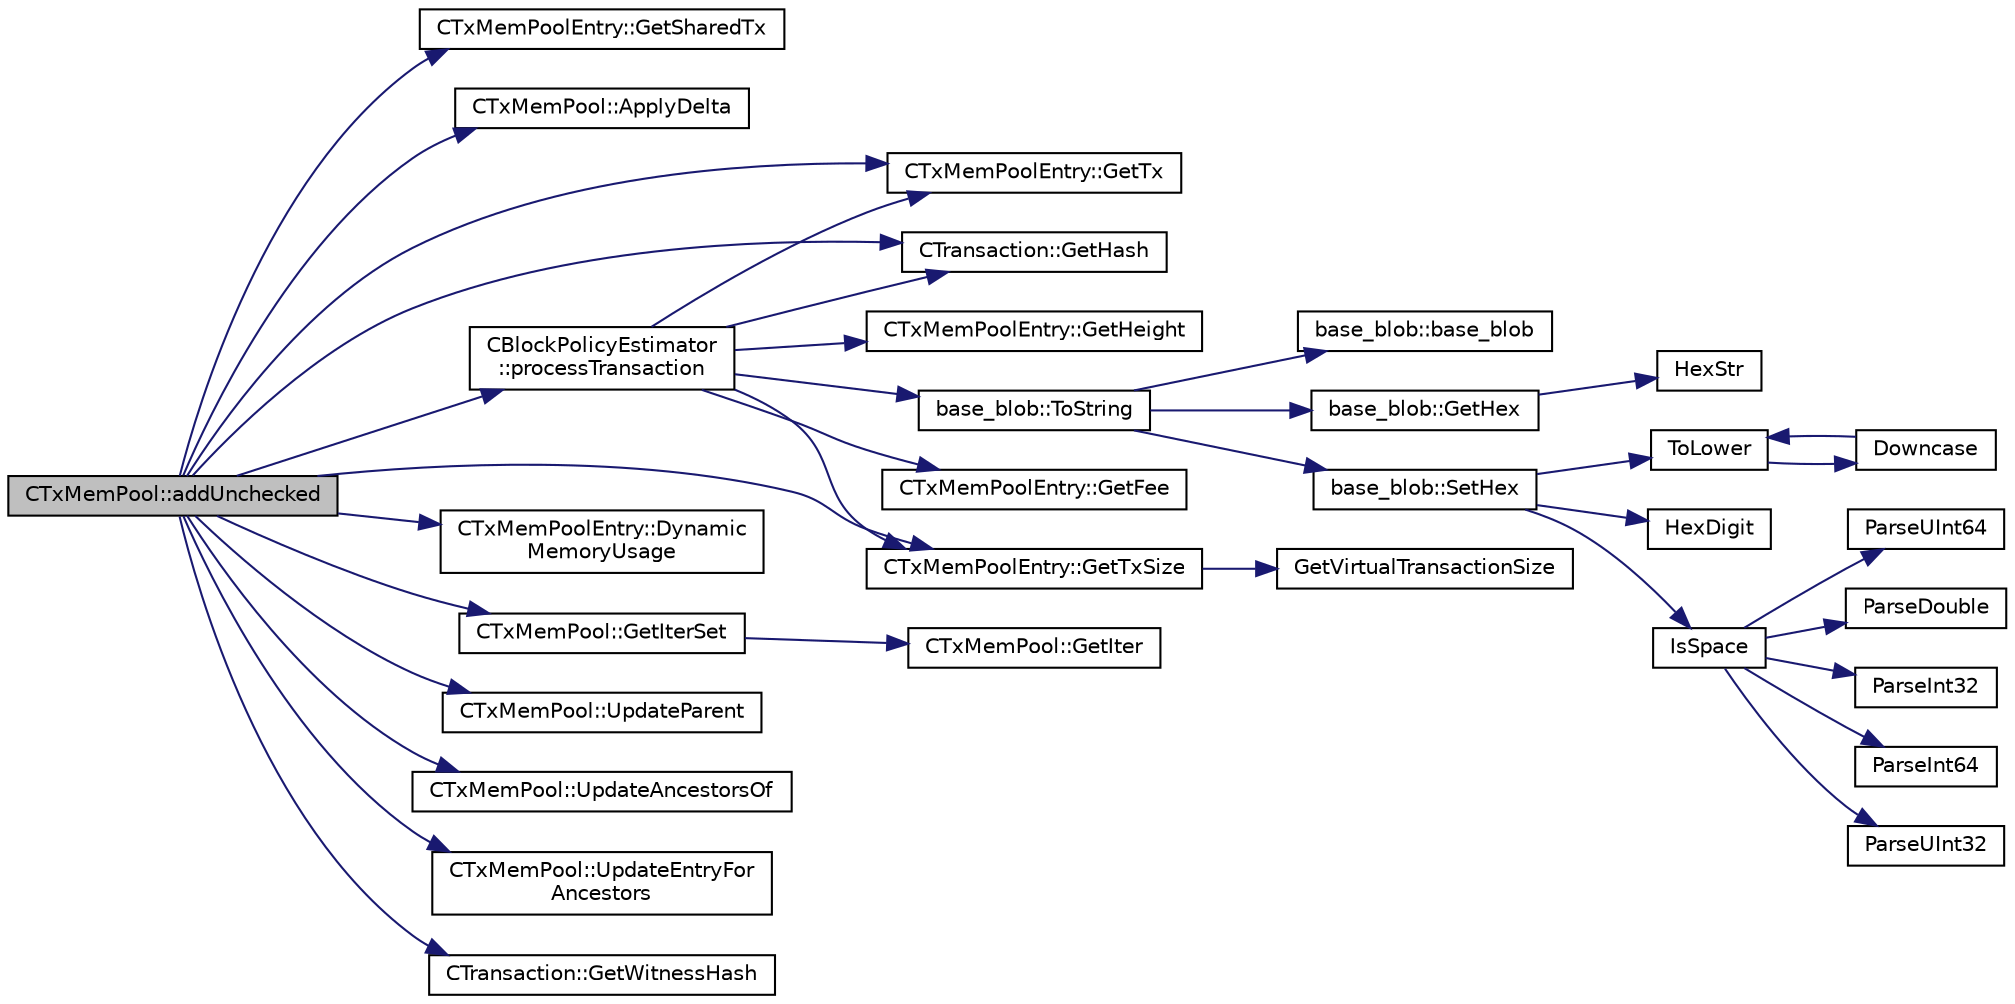 digraph "CTxMemPool::addUnchecked"
{
  edge [fontname="Helvetica",fontsize="10",labelfontname="Helvetica",labelfontsize="10"];
  node [fontname="Helvetica",fontsize="10",shape=record];
  rankdir="LR";
  Node1 [label="CTxMemPool::addUnchecked",height=0.2,width=0.4,color="black", fillcolor="grey75", style="filled", fontcolor="black"];
  Node1 -> Node2 [color="midnightblue",fontsize="10",style="solid",fontname="Helvetica"];
  Node2 [label="CTxMemPoolEntry::GetSharedTx",height=0.2,width=0.4,color="black", fillcolor="white", style="filled",URL="$class_c_tx_mem_pool_entry.html#a999184462e8e1ade9ba97aaf22b31f0f"];
  Node1 -> Node3 [color="midnightblue",fontsize="10",style="solid",fontname="Helvetica"];
  Node3 [label="CTxMemPool::ApplyDelta",height=0.2,width=0.4,color="black", fillcolor="white", style="filled",URL="$class_c_tx_mem_pool.html#a9e6d4b7821204fcebb0758bc79ec69b6"];
  Node1 -> Node4 [color="midnightblue",fontsize="10",style="solid",fontname="Helvetica"];
  Node4 [label="CTxMemPoolEntry::GetTx",height=0.2,width=0.4,color="black", fillcolor="white", style="filled",URL="$class_c_tx_mem_pool_entry.html#a59f51f38161c191dae2614c53ed40fb2"];
  Node1 -> Node5 [color="midnightblue",fontsize="10",style="solid",fontname="Helvetica"];
  Node5 [label="CTransaction::GetHash",height=0.2,width=0.4,color="black", fillcolor="white", style="filled",URL="$class_c_transaction.html#afb3b0e4dc81349259ba6526a34e88990"];
  Node1 -> Node6 [color="midnightblue",fontsize="10",style="solid",fontname="Helvetica"];
  Node6 [label="CTxMemPoolEntry::Dynamic\lMemoryUsage",height=0.2,width=0.4,color="black", fillcolor="white", style="filled",URL="$class_c_tx_mem_pool_entry.html#ad7c4813ff6286451db779162718618e8"];
  Node1 -> Node7 [color="midnightblue",fontsize="10",style="solid",fontname="Helvetica"];
  Node7 [label="CTxMemPool::GetIterSet",height=0.2,width=0.4,color="black", fillcolor="white", style="filled",URL="$class_c_tx_mem_pool.html#ac21acc8cd23934c9d88911e880476f52",tooltip="Translate a set of hashes into a set of pool iterators to avoid repeated lookups. ..."];
  Node7 -> Node8 [color="midnightblue",fontsize="10",style="solid",fontname="Helvetica"];
  Node8 [label="CTxMemPool::GetIter",height=0.2,width=0.4,color="black", fillcolor="white", style="filled",URL="$class_c_tx_mem_pool.html#ab5e365ea8f49c38b6c99d6473af2b736",tooltip="Returns an iterator to the given hash, if found. "];
  Node1 -> Node9 [color="midnightblue",fontsize="10",style="solid",fontname="Helvetica"];
  Node9 [label="CTxMemPool::UpdateParent",height=0.2,width=0.4,color="black", fillcolor="white", style="filled",URL="$class_c_tx_mem_pool.html#ae6cc140209f782be93c522048595b797"];
  Node1 -> Node10 [color="midnightblue",fontsize="10",style="solid",fontname="Helvetica"];
  Node10 [label="CTxMemPool::UpdateAncestorsOf",height=0.2,width=0.4,color="black", fillcolor="white", style="filled",URL="$class_c_tx_mem_pool.html#a7719e4d9c92fead8bdc0012de6d40a25",tooltip="Update ancestors of hash to add/remove it as a descendant transaction. "];
  Node1 -> Node11 [color="midnightblue",fontsize="10",style="solid",fontname="Helvetica"];
  Node11 [label="CTxMemPool::UpdateEntryFor\lAncestors",height=0.2,width=0.4,color="black", fillcolor="white", style="filled",URL="$class_c_tx_mem_pool.html#a1ab805b110845c19e1887456197b6328",tooltip="Set ancestor state for an entry. "];
  Node1 -> Node12 [color="midnightblue",fontsize="10",style="solid",fontname="Helvetica"];
  Node12 [label="CTxMemPoolEntry::GetTxSize",height=0.2,width=0.4,color="black", fillcolor="white", style="filled",URL="$class_c_tx_mem_pool_entry.html#a500fcb2039ceb24798d8ddb7d548b7b5"];
  Node12 -> Node13 [color="midnightblue",fontsize="10",style="solid",fontname="Helvetica"];
  Node13 [label="GetVirtualTransactionSize",height=0.2,width=0.4,color="black", fillcolor="white", style="filled",URL="$policy_8cpp.html#a657a593ec90452062582ccf893a8488d",tooltip="Compute the virtual transaction size (weight reinterpreted as bytes). "];
  Node1 -> Node14 [color="midnightblue",fontsize="10",style="solid",fontname="Helvetica"];
  Node14 [label="CBlockPolicyEstimator\l::processTransaction",height=0.2,width=0.4,color="black", fillcolor="white", style="filled",URL="$class_c_block_policy_estimator.html#af34606ec5f6af217e23b47b8c3b2e361",tooltip="Process a transaction accepted to the mempool. "];
  Node14 -> Node15 [color="midnightblue",fontsize="10",style="solid",fontname="Helvetica"];
  Node15 [label="CTxMemPoolEntry::GetHeight",height=0.2,width=0.4,color="black", fillcolor="white", style="filled",URL="$class_c_tx_mem_pool_entry.html#ac519a06da6ba8f9358d4301c5cac4ac9"];
  Node14 -> Node4 [color="midnightblue",fontsize="10",style="solid",fontname="Helvetica"];
  Node14 -> Node5 [color="midnightblue",fontsize="10",style="solid",fontname="Helvetica"];
  Node14 -> Node16 [color="midnightblue",fontsize="10",style="solid",fontname="Helvetica"];
  Node16 [label="base_blob::ToString",height=0.2,width=0.4,color="black", fillcolor="white", style="filled",URL="$classbase__blob.html#a1a26b5da921f48b09b228d1bfda05088"];
  Node16 -> Node17 [color="midnightblue",fontsize="10",style="solid",fontname="Helvetica"];
  Node17 [label="base_blob::base_blob",height=0.2,width=0.4,color="black", fillcolor="white", style="filled",URL="$classbase__blob.html#ada7be83089951dc9438f384c0587cf29"];
  Node16 -> Node18 [color="midnightblue",fontsize="10",style="solid",fontname="Helvetica"];
  Node18 [label="base_blob::GetHex",height=0.2,width=0.4,color="black", fillcolor="white", style="filled",URL="$classbase__blob.html#a9541747b1f91f9469ac0aff90665bd32"];
  Node18 -> Node19 [color="midnightblue",fontsize="10",style="solid",fontname="Helvetica"];
  Node19 [label="HexStr",height=0.2,width=0.4,color="black", fillcolor="white", style="filled",URL="$strencodings_8h.html#af003e10d5d34c3271ca57ec79059a5ae"];
  Node16 -> Node20 [color="midnightblue",fontsize="10",style="solid",fontname="Helvetica"];
  Node20 [label="base_blob::SetHex",height=0.2,width=0.4,color="black", fillcolor="white", style="filled",URL="$classbase__blob.html#a5ec1f681a2830f4e180fe664c0eb4dd0"];
  Node20 -> Node21 [color="midnightblue",fontsize="10",style="solid",fontname="Helvetica"];
  Node21 [label="IsSpace",height=0.2,width=0.4,color="black", fillcolor="white", style="filled",URL="$strencodings_8h.html#aa30de1eac29287732050df7168cde03a",tooltip="Tests if the given character is a whitespace character. "];
  Node21 -> Node22 [color="midnightblue",fontsize="10",style="solid",fontname="Helvetica"];
  Node22 [label="ParseInt32",height=0.2,width=0.4,color="black", fillcolor="white", style="filled",URL="$strencodings_8h.html#a28581aab6ddb04da2c69bd0f0ffee6ae",tooltip="Convert string to signed 32-bit integer with strict parse error feedback. "];
  Node21 -> Node23 [color="midnightblue",fontsize="10",style="solid",fontname="Helvetica"];
  Node23 [label="ParseInt64",height=0.2,width=0.4,color="black", fillcolor="white", style="filled",URL="$strencodings_8h.html#a7598ac1ae52f69abe5f103fc6e4c9bd9",tooltip="Convert string to signed 64-bit integer with strict parse error feedback. "];
  Node21 -> Node24 [color="midnightblue",fontsize="10",style="solid",fontname="Helvetica"];
  Node24 [label="ParseUInt32",height=0.2,width=0.4,color="black", fillcolor="white", style="filled",URL="$strencodings_8h.html#ad4cd67d1bc9cc91801e9c22a0bd94ca7",tooltip="Convert decimal string to unsigned 32-bit integer with strict parse error feedback. "];
  Node21 -> Node25 [color="midnightblue",fontsize="10",style="solid",fontname="Helvetica"];
  Node25 [label="ParseUInt64",height=0.2,width=0.4,color="black", fillcolor="white", style="filled",URL="$strencodings_8h.html#ab721ae646504bb11a2ac467cc9013659",tooltip="Convert decimal string to unsigned 64-bit integer with strict parse error feedback. "];
  Node21 -> Node26 [color="midnightblue",fontsize="10",style="solid",fontname="Helvetica"];
  Node26 [label="ParseDouble",height=0.2,width=0.4,color="black", fillcolor="white", style="filled",URL="$strencodings_8h.html#ab126210409626dcb61aeb0e4300a8a46",tooltip="Convert string to double with strict parse error feedback. "];
  Node20 -> Node27 [color="midnightblue",fontsize="10",style="solid",fontname="Helvetica"];
  Node27 [label="ToLower",height=0.2,width=0.4,color="black", fillcolor="white", style="filled",URL="$strencodings_8h.html#a3556fcd948bc859caaa04f7355a71b16",tooltip="Converts the given character to its lowercase equivalent. "];
  Node27 -> Node28 [color="midnightblue",fontsize="10",style="solid",fontname="Helvetica"];
  Node28 [label="Downcase",height=0.2,width=0.4,color="black", fillcolor="white", style="filled",URL="$strencodings_8h.html#a0112c4a0e8c623b7fc4a52730c57e2d0",tooltip="Converts the given string to its lowercase equivalent. "];
  Node28 -> Node27 [color="midnightblue",fontsize="10",style="solid",fontname="Helvetica"];
  Node20 -> Node29 [color="midnightblue",fontsize="10",style="solid",fontname="Helvetica"];
  Node29 [label="HexDigit",height=0.2,width=0.4,color="black", fillcolor="white", style="filled",URL="$strencodings_8cpp.html#aa59e8a8c5a39cb5041f93bb95dd02119"];
  Node14 -> Node30 [color="midnightblue",fontsize="10",style="solid",fontname="Helvetica"];
  Node30 [label="CTxMemPoolEntry::GetFee",height=0.2,width=0.4,color="black", fillcolor="white", style="filled",URL="$class_c_tx_mem_pool_entry.html#a3a7df08c5d61cae8cb4c93970cc82ff6"];
  Node14 -> Node12 [color="midnightblue",fontsize="10",style="solid",fontname="Helvetica"];
  Node1 -> Node31 [color="midnightblue",fontsize="10",style="solid",fontname="Helvetica"];
  Node31 [label="CTransaction::GetWitnessHash",height=0.2,width=0.4,color="black", fillcolor="white", style="filled",URL="$class_c_transaction.html#a194d98bf4da4f2ac528feb4515e0b7a3"];
}
